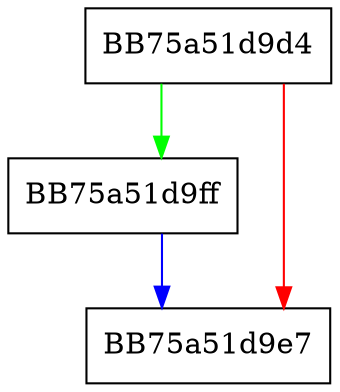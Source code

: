 digraph GetPackedStreamCount {
  node [shape="box"];
  graph [splines=ortho];
  BB75a51d9d4 -> BB75a51d9ff [color="green"];
  BB75a51d9d4 -> BB75a51d9e7 [color="red"];
  BB75a51d9ff -> BB75a51d9e7 [color="blue"];
}